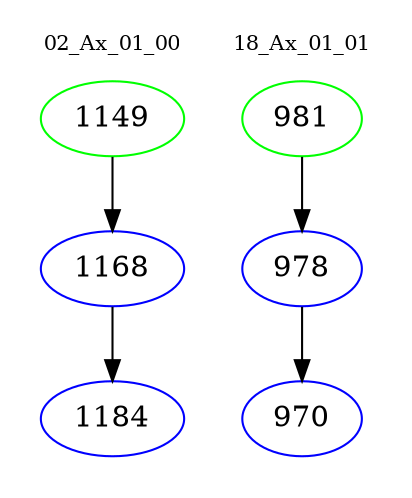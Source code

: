 digraph{
subgraph cluster_0 {
color = white
label = "02_Ax_01_00";
fontsize=10;
T0_1149 [label="1149", color="green"]
T0_1149 -> T0_1168 [color="black"]
T0_1168 [label="1168", color="blue"]
T0_1168 -> T0_1184 [color="black"]
T0_1184 [label="1184", color="blue"]
}
subgraph cluster_1 {
color = white
label = "18_Ax_01_01";
fontsize=10;
T1_981 [label="981", color="green"]
T1_981 -> T1_978 [color="black"]
T1_978 [label="978", color="blue"]
T1_978 -> T1_970 [color="black"]
T1_970 [label="970", color="blue"]
}
}
